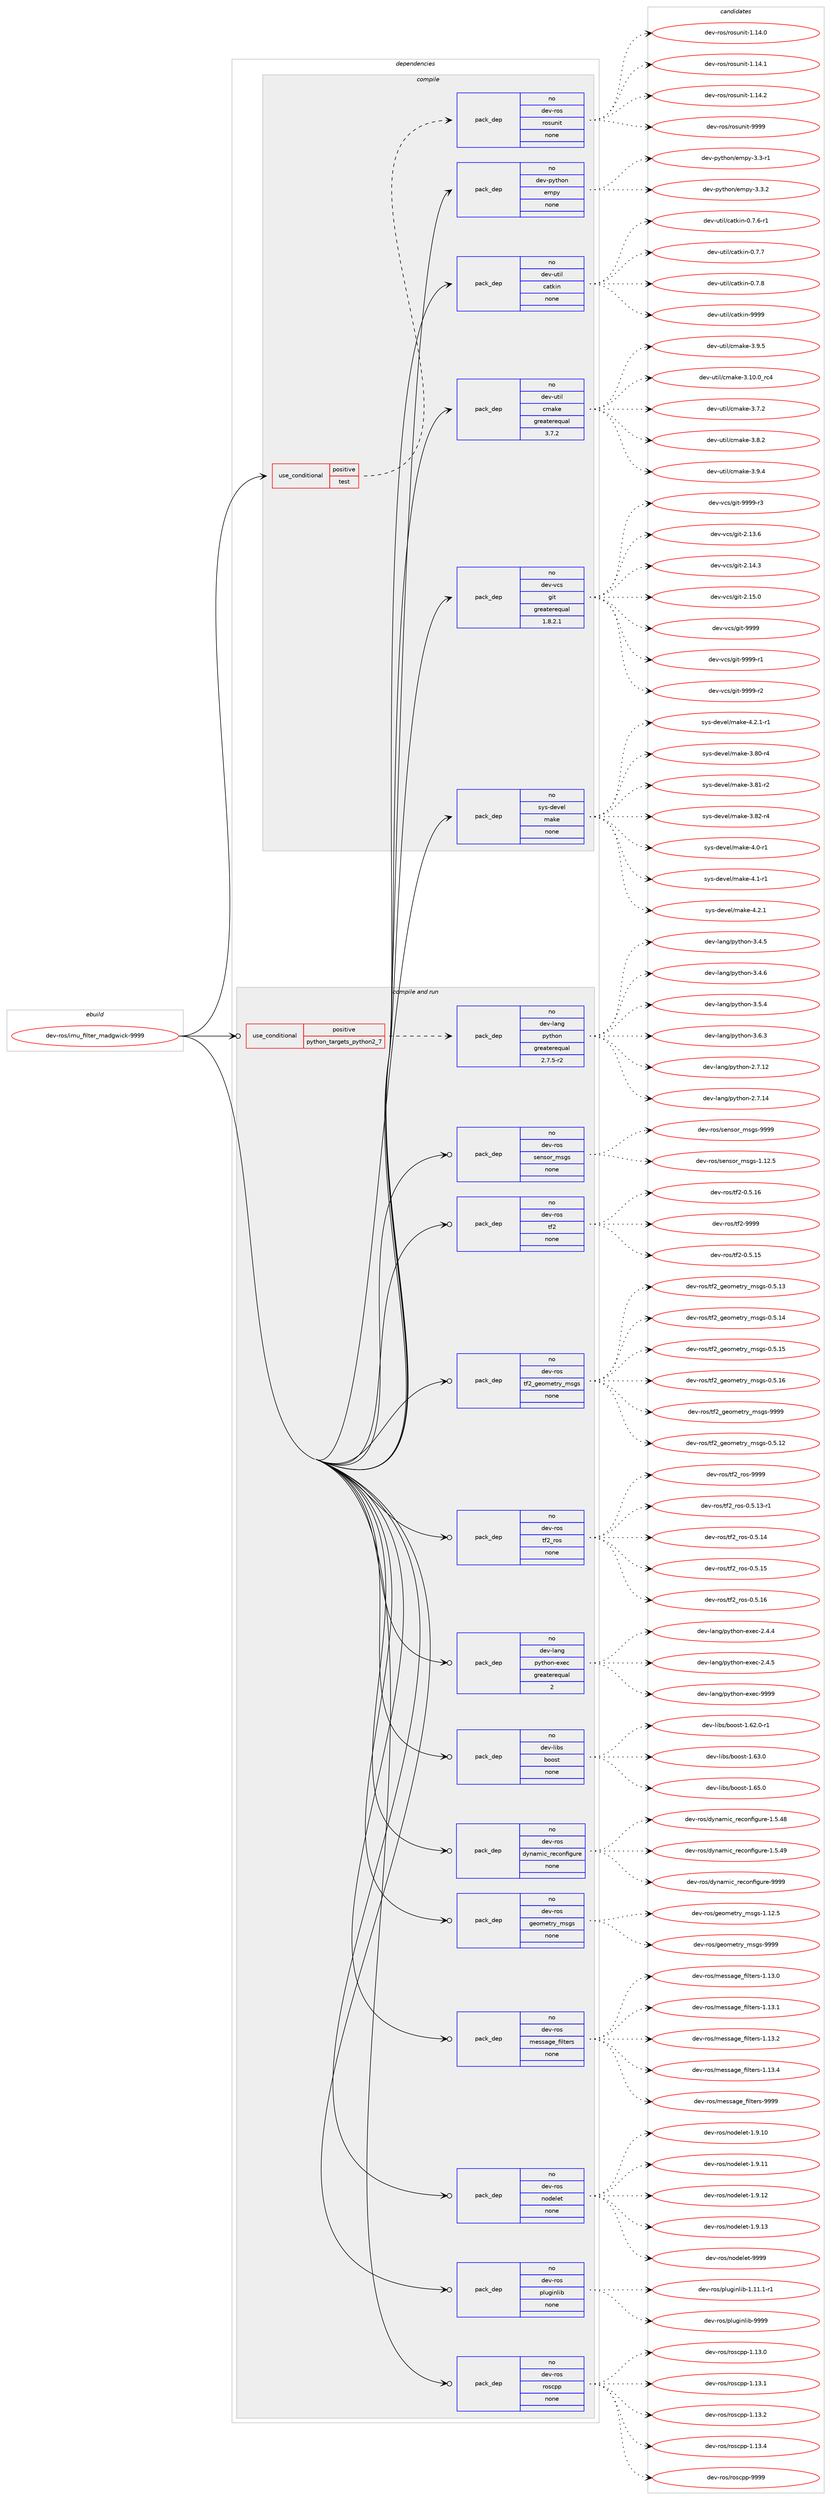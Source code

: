 digraph prolog {

# *************
# Graph options
# *************

newrank=true;
concentrate=true;
compound=true;
graph [rankdir=LR,fontname=Helvetica,fontsize=10,ranksep=1.5];#, ranksep=2.5, nodesep=0.2];
edge  [arrowhead=vee];
node  [fontname=Helvetica,fontsize=10];

# **********
# The ebuild
# **********

subgraph cluster_leftcol {
color=gray;
rank=same;
label=<<i>ebuild</i>>;
id [label="dev-ros/imu_filter_madgwick-9999", color=red, width=4, href="../dev-ros/imu_filter_madgwick-9999.svg"];
}

# ****************
# The dependencies
# ****************

subgraph cluster_midcol {
color=gray;
label=<<i>dependencies</i>>;
subgraph cluster_compile {
fillcolor="#eeeeee";
style=filled;
label=<<i>compile</i>>;
subgraph cond45540 {
dependency202962 [label=<<TABLE BORDER="0" CELLBORDER="1" CELLSPACING="0" CELLPADDING="4"><TR><TD ROWSPAN="3" CELLPADDING="10">use_conditional</TD></TR><TR><TD>positive</TD></TR><TR><TD>test</TD></TR></TABLE>>, shape=none, color=red];
subgraph pack153435 {
dependency202963 [label=<<TABLE BORDER="0" CELLBORDER="1" CELLSPACING="0" CELLPADDING="4" WIDTH="220"><TR><TD ROWSPAN="6" CELLPADDING="30">pack_dep</TD></TR><TR><TD WIDTH="110">no</TD></TR><TR><TD>dev-ros</TD></TR><TR><TD>rosunit</TD></TR><TR><TD>none</TD></TR><TR><TD></TD></TR></TABLE>>, shape=none, color=blue];
}
dependency202962:e -> dependency202963:w [weight=20,style="dashed",arrowhead="vee"];
}
id:e -> dependency202962:w [weight=20,style="solid",arrowhead="vee"];
subgraph pack153436 {
dependency202964 [label=<<TABLE BORDER="0" CELLBORDER="1" CELLSPACING="0" CELLPADDING="4" WIDTH="220"><TR><TD ROWSPAN="6" CELLPADDING="30">pack_dep</TD></TR><TR><TD WIDTH="110">no</TD></TR><TR><TD>dev-python</TD></TR><TR><TD>empy</TD></TR><TR><TD>none</TD></TR><TR><TD></TD></TR></TABLE>>, shape=none, color=blue];
}
id:e -> dependency202964:w [weight=20,style="solid",arrowhead="vee"];
subgraph pack153437 {
dependency202965 [label=<<TABLE BORDER="0" CELLBORDER="1" CELLSPACING="0" CELLPADDING="4" WIDTH="220"><TR><TD ROWSPAN="6" CELLPADDING="30">pack_dep</TD></TR><TR><TD WIDTH="110">no</TD></TR><TR><TD>dev-util</TD></TR><TR><TD>catkin</TD></TR><TR><TD>none</TD></TR><TR><TD></TD></TR></TABLE>>, shape=none, color=blue];
}
id:e -> dependency202965:w [weight=20,style="solid",arrowhead="vee"];
subgraph pack153438 {
dependency202966 [label=<<TABLE BORDER="0" CELLBORDER="1" CELLSPACING="0" CELLPADDING="4" WIDTH="220"><TR><TD ROWSPAN="6" CELLPADDING="30">pack_dep</TD></TR><TR><TD WIDTH="110">no</TD></TR><TR><TD>dev-util</TD></TR><TR><TD>cmake</TD></TR><TR><TD>greaterequal</TD></TR><TR><TD>3.7.2</TD></TR></TABLE>>, shape=none, color=blue];
}
id:e -> dependency202966:w [weight=20,style="solid",arrowhead="vee"];
subgraph pack153439 {
dependency202967 [label=<<TABLE BORDER="0" CELLBORDER="1" CELLSPACING="0" CELLPADDING="4" WIDTH="220"><TR><TD ROWSPAN="6" CELLPADDING="30">pack_dep</TD></TR><TR><TD WIDTH="110">no</TD></TR><TR><TD>dev-vcs</TD></TR><TR><TD>git</TD></TR><TR><TD>greaterequal</TD></TR><TR><TD>1.8.2.1</TD></TR></TABLE>>, shape=none, color=blue];
}
id:e -> dependency202967:w [weight=20,style="solid",arrowhead="vee"];
subgraph pack153440 {
dependency202968 [label=<<TABLE BORDER="0" CELLBORDER="1" CELLSPACING="0" CELLPADDING="4" WIDTH="220"><TR><TD ROWSPAN="6" CELLPADDING="30">pack_dep</TD></TR><TR><TD WIDTH="110">no</TD></TR><TR><TD>sys-devel</TD></TR><TR><TD>make</TD></TR><TR><TD>none</TD></TR><TR><TD></TD></TR></TABLE>>, shape=none, color=blue];
}
id:e -> dependency202968:w [weight=20,style="solid",arrowhead="vee"];
}
subgraph cluster_compileandrun {
fillcolor="#eeeeee";
style=filled;
label=<<i>compile and run</i>>;
subgraph cond45541 {
dependency202969 [label=<<TABLE BORDER="0" CELLBORDER="1" CELLSPACING="0" CELLPADDING="4"><TR><TD ROWSPAN="3" CELLPADDING="10">use_conditional</TD></TR><TR><TD>positive</TD></TR><TR><TD>python_targets_python2_7</TD></TR></TABLE>>, shape=none, color=red];
subgraph pack153441 {
dependency202970 [label=<<TABLE BORDER="0" CELLBORDER="1" CELLSPACING="0" CELLPADDING="4" WIDTH="220"><TR><TD ROWSPAN="6" CELLPADDING="30">pack_dep</TD></TR><TR><TD WIDTH="110">no</TD></TR><TR><TD>dev-lang</TD></TR><TR><TD>python</TD></TR><TR><TD>greaterequal</TD></TR><TR><TD>2.7.5-r2</TD></TR></TABLE>>, shape=none, color=blue];
}
dependency202969:e -> dependency202970:w [weight=20,style="dashed",arrowhead="vee"];
}
id:e -> dependency202969:w [weight=20,style="solid",arrowhead="odotvee"];
subgraph pack153442 {
dependency202971 [label=<<TABLE BORDER="0" CELLBORDER="1" CELLSPACING="0" CELLPADDING="4" WIDTH="220"><TR><TD ROWSPAN="6" CELLPADDING="30">pack_dep</TD></TR><TR><TD WIDTH="110">no</TD></TR><TR><TD>dev-lang</TD></TR><TR><TD>python-exec</TD></TR><TR><TD>greaterequal</TD></TR><TR><TD>2</TD></TR></TABLE>>, shape=none, color=blue];
}
id:e -> dependency202971:w [weight=20,style="solid",arrowhead="odotvee"];
subgraph pack153443 {
dependency202972 [label=<<TABLE BORDER="0" CELLBORDER="1" CELLSPACING="0" CELLPADDING="4" WIDTH="220"><TR><TD ROWSPAN="6" CELLPADDING="30">pack_dep</TD></TR><TR><TD WIDTH="110">no</TD></TR><TR><TD>dev-libs</TD></TR><TR><TD>boost</TD></TR><TR><TD>none</TD></TR><TR><TD></TD></TR></TABLE>>, shape=none, color=blue];
}
id:e -> dependency202972:w [weight=20,style="solid",arrowhead="odotvee"];
subgraph pack153444 {
dependency202973 [label=<<TABLE BORDER="0" CELLBORDER="1" CELLSPACING="0" CELLPADDING="4" WIDTH="220"><TR><TD ROWSPAN="6" CELLPADDING="30">pack_dep</TD></TR><TR><TD WIDTH="110">no</TD></TR><TR><TD>dev-ros</TD></TR><TR><TD>dynamic_reconfigure</TD></TR><TR><TD>none</TD></TR><TR><TD></TD></TR></TABLE>>, shape=none, color=blue];
}
id:e -> dependency202973:w [weight=20,style="solid",arrowhead="odotvee"];
subgraph pack153445 {
dependency202974 [label=<<TABLE BORDER="0" CELLBORDER="1" CELLSPACING="0" CELLPADDING="4" WIDTH="220"><TR><TD ROWSPAN="6" CELLPADDING="30">pack_dep</TD></TR><TR><TD WIDTH="110">no</TD></TR><TR><TD>dev-ros</TD></TR><TR><TD>geometry_msgs</TD></TR><TR><TD>none</TD></TR><TR><TD></TD></TR></TABLE>>, shape=none, color=blue];
}
id:e -> dependency202974:w [weight=20,style="solid",arrowhead="odotvee"];
subgraph pack153446 {
dependency202975 [label=<<TABLE BORDER="0" CELLBORDER="1" CELLSPACING="0" CELLPADDING="4" WIDTH="220"><TR><TD ROWSPAN="6" CELLPADDING="30">pack_dep</TD></TR><TR><TD WIDTH="110">no</TD></TR><TR><TD>dev-ros</TD></TR><TR><TD>message_filters</TD></TR><TR><TD>none</TD></TR><TR><TD></TD></TR></TABLE>>, shape=none, color=blue];
}
id:e -> dependency202975:w [weight=20,style="solid",arrowhead="odotvee"];
subgraph pack153447 {
dependency202976 [label=<<TABLE BORDER="0" CELLBORDER="1" CELLSPACING="0" CELLPADDING="4" WIDTH="220"><TR><TD ROWSPAN="6" CELLPADDING="30">pack_dep</TD></TR><TR><TD WIDTH="110">no</TD></TR><TR><TD>dev-ros</TD></TR><TR><TD>nodelet</TD></TR><TR><TD>none</TD></TR><TR><TD></TD></TR></TABLE>>, shape=none, color=blue];
}
id:e -> dependency202976:w [weight=20,style="solid",arrowhead="odotvee"];
subgraph pack153448 {
dependency202977 [label=<<TABLE BORDER="0" CELLBORDER="1" CELLSPACING="0" CELLPADDING="4" WIDTH="220"><TR><TD ROWSPAN="6" CELLPADDING="30">pack_dep</TD></TR><TR><TD WIDTH="110">no</TD></TR><TR><TD>dev-ros</TD></TR><TR><TD>pluginlib</TD></TR><TR><TD>none</TD></TR><TR><TD></TD></TR></TABLE>>, shape=none, color=blue];
}
id:e -> dependency202977:w [weight=20,style="solid",arrowhead="odotvee"];
subgraph pack153449 {
dependency202978 [label=<<TABLE BORDER="0" CELLBORDER="1" CELLSPACING="0" CELLPADDING="4" WIDTH="220"><TR><TD ROWSPAN="6" CELLPADDING="30">pack_dep</TD></TR><TR><TD WIDTH="110">no</TD></TR><TR><TD>dev-ros</TD></TR><TR><TD>roscpp</TD></TR><TR><TD>none</TD></TR><TR><TD></TD></TR></TABLE>>, shape=none, color=blue];
}
id:e -> dependency202978:w [weight=20,style="solid",arrowhead="odotvee"];
subgraph pack153450 {
dependency202979 [label=<<TABLE BORDER="0" CELLBORDER="1" CELLSPACING="0" CELLPADDING="4" WIDTH="220"><TR><TD ROWSPAN="6" CELLPADDING="30">pack_dep</TD></TR><TR><TD WIDTH="110">no</TD></TR><TR><TD>dev-ros</TD></TR><TR><TD>sensor_msgs</TD></TR><TR><TD>none</TD></TR><TR><TD></TD></TR></TABLE>>, shape=none, color=blue];
}
id:e -> dependency202979:w [weight=20,style="solid",arrowhead="odotvee"];
subgraph pack153451 {
dependency202980 [label=<<TABLE BORDER="0" CELLBORDER="1" CELLSPACING="0" CELLPADDING="4" WIDTH="220"><TR><TD ROWSPAN="6" CELLPADDING="30">pack_dep</TD></TR><TR><TD WIDTH="110">no</TD></TR><TR><TD>dev-ros</TD></TR><TR><TD>tf2</TD></TR><TR><TD>none</TD></TR><TR><TD></TD></TR></TABLE>>, shape=none, color=blue];
}
id:e -> dependency202980:w [weight=20,style="solid",arrowhead="odotvee"];
subgraph pack153452 {
dependency202981 [label=<<TABLE BORDER="0" CELLBORDER="1" CELLSPACING="0" CELLPADDING="4" WIDTH="220"><TR><TD ROWSPAN="6" CELLPADDING="30">pack_dep</TD></TR><TR><TD WIDTH="110">no</TD></TR><TR><TD>dev-ros</TD></TR><TR><TD>tf2_geometry_msgs</TD></TR><TR><TD>none</TD></TR><TR><TD></TD></TR></TABLE>>, shape=none, color=blue];
}
id:e -> dependency202981:w [weight=20,style="solid",arrowhead="odotvee"];
subgraph pack153453 {
dependency202982 [label=<<TABLE BORDER="0" CELLBORDER="1" CELLSPACING="0" CELLPADDING="4" WIDTH="220"><TR><TD ROWSPAN="6" CELLPADDING="30">pack_dep</TD></TR><TR><TD WIDTH="110">no</TD></TR><TR><TD>dev-ros</TD></TR><TR><TD>tf2_ros</TD></TR><TR><TD>none</TD></TR><TR><TD></TD></TR></TABLE>>, shape=none, color=blue];
}
id:e -> dependency202982:w [weight=20,style="solid",arrowhead="odotvee"];
}
subgraph cluster_run {
fillcolor="#eeeeee";
style=filled;
label=<<i>run</i>>;
}
}

# **************
# The candidates
# **************

subgraph cluster_choices {
rank=same;
color=gray;
label=<<i>candidates</i>>;

subgraph choice153435 {
color=black;
nodesep=1;
choice100101118451141111154711411111511711010511645494649524648 [label="dev-ros/rosunit-1.14.0", color=red, width=4,href="../dev-ros/rosunit-1.14.0.svg"];
choice100101118451141111154711411111511711010511645494649524649 [label="dev-ros/rosunit-1.14.1", color=red, width=4,href="../dev-ros/rosunit-1.14.1.svg"];
choice100101118451141111154711411111511711010511645494649524650 [label="dev-ros/rosunit-1.14.2", color=red, width=4,href="../dev-ros/rosunit-1.14.2.svg"];
choice10010111845114111115471141111151171101051164557575757 [label="dev-ros/rosunit-9999", color=red, width=4,href="../dev-ros/rosunit-9999.svg"];
dependency202963:e -> choice100101118451141111154711411111511711010511645494649524648:w [style=dotted,weight="100"];
dependency202963:e -> choice100101118451141111154711411111511711010511645494649524649:w [style=dotted,weight="100"];
dependency202963:e -> choice100101118451141111154711411111511711010511645494649524650:w [style=dotted,weight="100"];
dependency202963:e -> choice10010111845114111115471141111151171101051164557575757:w [style=dotted,weight="100"];
}
subgraph choice153436 {
color=black;
nodesep=1;
choice1001011184511212111610411111047101109112121455146514511449 [label="dev-python/empy-3.3-r1", color=red, width=4,href="../dev-python/empy-3.3-r1.svg"];
choice1001011184511212111610411111047101109112121455146514650 [label="dev-python/empy-3.3.2", color=red, width=4,href="../dev-python/empy-3.3.2.svg"];
dependency202964:e -> choice1001011184511212111610411111047101109112121455146514511449:w [style=dotted,weight="100"];
dependency202964:e -> choice1001011184511212111610411111047101109112121455146514650:w [style=dotted,weight="100"];
}
subgraph choice153437 {
color=black;
nodesep=1;
choice100101118451171161051084799971161071051104548465546544511449 [label="dev-util/catkin-0.7.6-r1", color=red, width=4,href="../dev-util/catkin-0.7.6-r1.svg"];
choice10010111845117116105108479997116107105110454846554655 [label="dev-util/catkin-0.7.7", color=red, width=4,href="../dev-util/catkin-0.7.7.svg"];
choice10010111845117116105108479997116107105110454846554656 [label="dev-util/catkin-0.7.8", color=red, width=4,href="../dev-util/catkin-0.7.8.svg"];
choice100101118451171161051084799971161071051104557575757 [label="dev-util/catkin-9999", color=red, width=4,href="../dev-util/catkin-9999.svg"];
dependency202965:e -> choice100101118451171161051084799971161071051104548465546544511449:w [style=dotted,weight="100"];
dependency202965:e -> choice10010111845117116105108479997116107105110454846554655:w [style=dotted,weight="100"];
dependency202965:e -> choice10010111845117116105108479997116107105110454846554656:w [style=dotted,weight="100"];
dependency202965:e -> choice100101118451171161051084799971161071051104557575757:w [style=dotted,weight="100"];
}
subgraph choice153438 {
color=black;
nodesep=1;
choice1001011184511711610510847991099710710145514649484648951149952 [label="dev-util/cmake-3.10.0_rc4", color=red, width=4,href="../dev-util/cmake-3.10.0_rc4.svg"];
choice10010111845117116105108479910997107101455146554650 [label="dev-util/cmake-3.7.2", color=red, width=4,href="../dev-util/cmake-3.7.2.svg"];
choice10010111845117116105108479910997107101455146564650 [label="dev-util/cmake-3.8.2", color=red, width=4,href="../dev-util/cmake-3.8.2.svg"];
choice10010111845117116105108479910997107101455146574652 [label="dev-util/cmake-3.9.4", color=red, width=4,href="../dev-util/cmake-3.9.4.svg"];
choice10010111845117116105108479910997107101455146574653 [label="dev-util/cmake-3.9.5", color=red, width=4,href="../dev-util/cmake-3.9.5.svg"];
dependency202966:e -> choice1001011184511711610510847991099710710145514649484648951149952:w [style=dotted,weight="100"];
dependency202966:e -> choice10010111845117116105108479910997107101455146554650:w [style=dotted,weight="100"];
dependency202966:e -> choice10010111845117116105108479910997107101455146564650:w [style=dotted,weight="100"];
dependency202966:e -> choice10010111845117116105108479910997107101455146574652:w [style=dotted,weight="100"];
dependency202966:e -> choice10010111845117116105108479910997107101455146574653:w [style=dotted,weight="100"];
}
subgraph choice153439 {
color=black;
nodesep=1;
choice10010111845118991154710310511645504649514654 [label="dev-vcs/git-2.13.6", color=red, width=4,href="../dev-vcs/git-2.13.6.svg"];
choice10010111845118991154710310511645504649524651 [label="dev-vcs/git-2.14.3", color=red, width=4,href="../dev-vcs/git-2.14.3.svg"];
choice10010111845118991154710310511645504649534648 [label="dev-vcs/git-2.15.0", color=red, width=4,href="../dev-vcs/git-2.15.0.svg"];
choice1001011184511899115471031051164557575757 [label="dev-vcs/git-9999", color=red, width=4,href="../dev-vcs/git-9999.svg"];
choice10010111845118991154710310511645575757574511449 [label="dev-vcs/git-9999-r1", color=red, width=4,href="../dev-vcs/git-9999-r1.svg"];
choice10010111845118991154710310511645575757574511450 [label="dev-vcs/git-9999-r2", color=red, width=4,href="../dev-vcs/git-9999-r2.svg"];
choice10010111845118991154710310511645575757574511451 [label="dev-vcs/git-9999-r3", color=red, width=4,href="../dev-vcs/git-9999-r3.svg"];
dependency202967:e -> choice10010111845118991154710310511645504649514654:w [style=dotted,weight="100"];
dependency202967:e -> choice10010111845118991154710310511645504649524651:w [style=dotted,weight="100"];
dependency202967:e -> choice10010111845118991154710310511645504649534648:w [style=dotted,weight="100"];
dependency202967:e -> choice1001011184511899115471031051164557575757:w [style=dotted,weight="100"];
dependency202967:e -> choice10010111845118991154710310511645575757574511449:w [style=dotted,weight="100"];
dependency202967:e -> choice10010111845118991154710310511645575757574511450:w [style=dotted,weight="100"];
dependency202967:e -> choice10010111845118991154710310511645575757574511451:w [style=dotted,weight="100"];
}
subgraph choice153440 {
color=black;
nodesep=1;
choice11512111545100101118101108471099710710145514656484511452 [label="sys-devel/make-3.80-r4", color=red, width=4,href="../sys-devel/make-3.80-r4.svg"];
choice11512111545100101118101108471099710710145514656494511450 [label="sys-devel/make-3.81-r2", color=red, width=4,href="../sys-devel/make-3.81-r2.svg"];
choice11512111545100101118101108471099710710145514656504511452 [label="sys-devel/make-3.82-r4", color=red, width=4,href="../sys-devel/make-3.82-r4.svg"];
choice115121115451001011181011084710997107101455246484511449 [label="sys-devel/make-4.0-r1", color=red, width=4,href="../sys-devel/make-4.0-r1.svg"];
choice115121115451001011181011084710997107101455246494511449 [label="sys-devel/make-4.1-r1", color=red, width=4,href="../sys-devel/make-4.1-r1.svg"];
choice115121115451001011181011084710997107101455246504649 [label="sys-devel/make-4.2.1", color=red, width=4,href="../sys-devel/make-4.2.1.svg"];
choice1151211154510010111810110847109971071014552465046494511449 [label="sys-devel/make-4.2.1-r1", color=red, width=4,href="../sys-devel/make-4.2.1-r1.svg"];
dependency202968:e -> choice11512111545100101118101108471099710710145514656484511452:w [style=dotted,weight="100"];
dependency202968:e -> choice11512111545100101118101108471099710710145514656494511450:w [style=dotted,weight="100"];
dependency202968:e -> choice11512111545100101118101108471099710710145514656504511452:w [style=dotted,weight="100"];
dependency202968:e -> choice115121115451001011181011084710997107101455246484511449:w [style=dotted,weight="100"];
dependency202968:e -> choice115121115451001011181011084710997107101455246494511449:w [style=dotted,weight="100"];
dependency202968:e -> choice115121115451001011181011084710997107101455246504649:w [style=dotted,weight="100"];
dependency202968:e -> choice1151211154510010111810110847109971071014552465046494511449:w [style=dotted,weight="100"];
}
subgraph choice153441 {
color=black;
nodesep=1;
choice10010111845108971101034711212111610411111045504655464950 [label="dev-lang/python-2.7.12", color=red, width=4,href="../dev-lang/python-2.7.12.svg"];
choice10010111845108971101034711212111610411111045504655464952 [label="dev-lang/python-2.7.14", color=red, width=4,href="../dev-lang/python-2.7.14.svg"];
choice100101118451089711010347112121116104111110455146524653 [label="dev-lang/python-3.4.5", color=red, width=4,href="../dev-lang/python-3.4.5.svg"];
choice100101118451089711010347112121116104111110455146524654 [label="dev-lang/python-3.4.6", color=red, width=4,href="../dev-lang/python-3.4.6.svg"];
choice100101118451089711010347112121116104111110455146534652 [label="dev-lang/python-3.5.4", color=red, width=4,href="../dev-lang/python-3.5.4.svg"];
choice100101118451089711010347112121116104111110455146544651 [label="dev-lang/python-3.6.3", color=red, width=4,href="../dev-lang/python-3.6.3.svg"];
dependency202970:e -> choice10010111845108971101034711212111610411111045504655464950:w [style=dotted,weight="100"];
dependency202970:e -> choice10010111845108971101034711212111610411111045504655464952:w [style=dotted,weight="100"];
dependency202970:e -> choice100101118451089711010347112121116104111110455146524653:w [style=dotted,weight="100"];
dependency202970:e -> choice100101118451089711010347112121116104111110455146524654:w [style=dotted,weight="100"];
dependency202970:e -> choice100101118451089711010347112121116104111110455146534652:w [style=dotted,weight="100"];
dependency202970:e -> choice100101118451089711010347112121116104111110455146544651:w [style=dotted,weight="100"];
}
subgraph choice153442 {
color=black;
nodesep=1;
choice1001011184510897110103471121211161041111104510112010199455046524652 [label="dev-lang/python-exec-2.4.4", color=red, width=4,href="../dev-lang/python-exec-2.4.4.svg"];
choice1001011184510897110103471121211161041111104510112010199455046524653 [label="dev-lang/python-exec-2.4.5", color=red, width=4,href="../dev-lang/python-exec-2.4.5.svg"];
choice10010111845108971101034711212111610411111045101120101994557575757 [label="dev-lang/python-exec-9999", color=red, width=4,href="../dev-lang/python-exec-9999.svg"];
dependency202971:e -> choice1001011184510897110103471121211161041111104510112010199455046524652:w [style=dotted,weight="100"];
dependency202971:e -> choice1001011184510897110103471121211161041111104510112010199455046524653:w [style=dotted,weight="100"];
dependency202971:e -> choice10010111845108971101034711212111610411111045101120101994557575757:w [style=dotted,weight="100"];
}
subgraph choice153443 {
color=black;
nodesep=1;
choice10010111845108105981154798111111115116454946545046484511449 [label="dev-libs/boost-1.62.0-r1", color=red, width=4,href="../dev-libs/boost-1.62.0-r1.svg"];
choice1001011184510810598115479811111111511645494654514648 [label="dev-libs/boost-1.63.0", color=red, width=4,href="../dev-libs/boost-1.63.0.svg"];
choice1001011184510810598115479811111111511645494654534648 [label="dev-libs/boost-1.65.0", color=red, width=4,href="../dev-libs/boost-1.65.0.svg"];
dependency202972:e -> choice10010111845108105981154798111111115116454946545046484511449:w [style=dotted,weight="100"];
dependency202972:e -> choice1001011184510810598115479811111111511645494654514648:w [style=dotted,weight="100"];
dependency202972:e -> choice1001011184510810598115479811111111511645494654534648:w [style=dotted,weight="100"];
}
subgraph choice153444 {
color=black;
nodesep=1;
choice10010111845114111115471001211109710910599951141019911111010210510311711410145494653465256 [label="dev-ros/dynamic_reconfigure-1.5.48", color=red, width=4,href="../dev-ros/dynamic_reconfigure-1.5.48.svg"];
choice10010111845114111115471001211109710910599951141019911111010210510311711410145494653465257 [label="dev-ros/dynamic_reconfigure-1.5.49", color=red, width=4,href="../dev-ros/dynamic_reconfigure-1.5.49.svg"];
choice1001011184511411111547100121110971091059995114101991111101021051031171141014557575757 [label="dev-ros/dynamic_reconfigure-9999", color=red, width=4,href="../dev-ros/dynamic_reconfigure-9999.svg"];
dependency202973:e -> choice10010111845114111115471001211109710910599951141019911111010210510311711410145494653465256:w [style=dotted,weight="100"];
dependency202973:e -> choice10010111845114111115471001211109710910599951141019911111010210510311711410145494653465257:w [style=dotted,weight="100"];
dependency202973:e -> choice1001011184511411111547100121110971091059995114101991111101021051031171141014557575757:w [style=dotted,weight="100"];
}
subgraph choice153445 {
color=black;
nodesep=1;
choice10010111845114111115471031011111091011161141219510911510311545494649504653 [label="dev-ros/geometry_msgs-1.12.5", color=red, width=4,href="../dev-ros/geometry_msgs-1.12.5.svg"];
choice1001011184511411111547103101111109101116114121951091151031154557575757 [label="dev-ros/geometry_msgs-9999", color=red, width=4,href="../dev-ros/geometry_msgs-9999.svg"];
dependency202974:e -> choice10010111845114111115471031011111091011161141219510911510311545494649504653:w [style=dotted,weight="100"];
dependency202974:e -> choice1001011184511411111547103101111109101116114121951091151031154557575757:w [style=dotted,weight="100"];
}
subgraph choice153446 {
color=black;
nodesep=1;
choice1001011184511411111547109101115115971031019510210510811610111411545494649514648 [label="dev-ros/message_filters-1.13.0", color=red, width=4,href="../dev-ros/message_filters-1.13.0.svg"];
choice1001011184511411111547109101115115971031019510210510811610111411545494649514649 [label="dev-ros/message_filters-1.13.1", color=red, width=4,href="../dev-ros/message_filters-1.13.1.svg"];
choice1001011184511411111547109101115115971031019510210510811610111411545494649514650 [label="dev-ros/message_filters-1.13.2", color=red, width=4,href="../dev-ros/message_filters-1.13.2.svg"];
choice1001011184511411111547109101115115971031019510210510811610111411545494649514652 [label="dev-ros/message_filters-1.13.4", color=red, width=4,href="../dev-ros/message_filters-1.13.4.svg"];
choice100101118451141111154710910111511597103101951021051081161011141154557575757 [label="dev-ros/message_filters-9999", color=red, width=4,href="../dev-ros/message_filters-9999.svg"];
dependency202975:e -> choice1001011184511411111547109101115115971031019510210510811610111411545494649514648:w [style=dotted,weight="100"];
dependency202975:e -> choice1001011184511411111547109101115115971031019510210510811610111411545494649514649:w [style=dotted,weight="100"];
dependency202975:e -> choice1001011184511411111547109101115115971031019510210510811610111411545494649514650:w [style=dotted,weight="100"];
dependency202975:e -> choice1001011184511411111547109101115115971031019510210510811610111411545494649514652:w [style=dotted,weight="100"];
dependency202975:e -> choice100101118451141111154710910111511597103101951021051081161011141154557575757:w [style=dotted,weight="100"];
}
subgraph choice153447 {
color=black;
nodesep=1;
choice100101118451141111154711011110010110810111645494657464948 [label="dev-ros/nodelet-1.9.10", color=red, width=4,href="../dev-ros/nodelet-1.9.10.svg"];
choice100101118451141111154711011110010110810111645494657464949 [label="dev-ros/nodelet-1.9.11", color=red, width=4,href="../dev-ros/nodelet-1.9.11.svg"];
choice100101118451141111154711011110010110810111645494657464950 [label="dev-ros/nodelet-1.9.12", color=red, width=4,href="../dev-ros/nodelet-1.9.12.svg"];
choice100101118451141111154711011110010110810111645494657464951 [label="dev-ros/nodelet-1.9.13", color=red, width=4,href="../dev-ros/nodelet-1.9.13.svg"];
choice10010111845114111115471101111001011081011164557575757 [label="dev-ros/nodelet-9999", color=red, width=4,href="../dev-ros/nodelet-9999.svg"];
dependency202976:e -> choice100101118451141111154711011110010110810111645494657464948:w [style=dotted,weight="100"];
dependency202976:e -> choice100101118451141111154711011110010110810111645494657464949:w [style=dotted,weight="100"];
dependency202976:e -> choice100101118451141111154711011110010110810111645494657464950:w [style=dotted,weight="100"];
dependency202976:e -> choice100101118451141111154711011110010110810111645494657464951:w [style=dotted,weight="100"];
dependency202976:e -> choice10010111845114111115471101111001011081011164557575757:w [style=dotted,weight="100"];
}
subgraph choice153448 {
color=black;
nodesep=1;
choice100101118451141111154711210811710310511010810598454946494946494511449 [label="dev-ros/pluginlib-1.11.1-r1", color=red, width=4,href="../dev-ros/pluginlib-1.11.1-r1.svg"];
choice1001011184511411111547112108117103105110108105984557575757 [label="dev-ros/pluginlib-9999", color=red, width=4,href="../dev-ros/pluginlib-9999.svg"];
dependency202977:e -> choice100101118451141111154711210811710310511010810598454946494946494511449:w [style=dotted,weight="100"];
dependency202977:e -> choice1001011184511411111547112108117103105110108105984557575757:w [style=dotted,weight="100"];
}
subgraph choice153449 {
color=black;
nodesep=1;
choice10010111845114111115471141111159911211245494649514648 [label="dev-ros/roscpp-1.13.0", color=red, width=4,href="../dev-ros/roscpp-1.13.0.svg"];
choice10010111845114111115471141111159911211245494649514649 [label="dev-ros/roscpp-1.13.1", color=red, width=4,href="../dev-ros/roscpp-1.13.1.svg"];
choice10010111845114111115471141111159911211245494649514650 [label="dev-ros/roscpp-1.13.2", color=red, width=4,href="../dev-ros/roscpp-1.13.2.svg"];
choice10010111845114111115471141111159911211245494649514652 [label="dev-ros/roscpp-1.13.4", color=red, width=4,href="../dev-ros/roscpp-1.13.4.svg"];
choice1001011184511411111547114111115991121124557575757 [label="dev-ros/roscpp-9999", color=red, width=4,href="../dev-ros/roscpp-9999.svg"];
dependency202978:e -> choice10010111845114111115471141111159911211245494649514648:w [style=dotted,weight="100"];
dependency202978:e -> choice10010111845114111115471141111159911211245494649514649:w [style=dotted,weight="100"];
dependency202978:e -> choice10010111845114111115471141111159911211245494649514650:w [style=dotted,weight="100"];
dependency202978:e -> choice10010111845114111115471141111159911211245494649514652:w [style=dotted,weight="100"];
dependency202978:e -> choice1001011184511411111547114111115991121124557575757:w [style=dotted,weight="100"];
}
subgraph choice153450 {
color=black;
nodesep=1;
choice10010111845114111115471151011101151111149510911510311545494649504653 [label="dev-ros/sensor_msgs-1.12.5", color=red, width=4,href="../dev-ros/sensor_msgs-1.12.5.svg"];
choice1001011184511411111547115101110115111114951091151031154557575757 [label="dev-ros/sensor_msgs-9999", color=red, width=4,href="../dev-ros/sensor_msgs-9999.svg"];
dependency202979:e -> choice10010111845114111115471151011101151111149510911510311545494649504653:w [style=dotted,weight="100"];
dependency202979:e -> choice1001011184511411111547115101110115111114951091151031154557575757:w [style=dotted,weight="100"];
}
subgraph choice153451 {
color=black;
nodesep=1;
choice10010111845114111115471161025045484653464953 [label="dev-ros/tf2-0.5.15", color=red, width=4,href="../dev-ros/tf2-0.5.15.svg"];
choice10010111845114111115471161025045484653464954 [label="dev-ros/tf2-0.5.16", color=red, width=4,href="../dev-ros/tf2-0.5.16.svg"];
choice1001011184511411111547116102504557575757 [label="dev-ros/tf2-9999", color=red, width=4,href="../dev-ros/tf2-9999.svg"];
dependency202980:e -> choice10010111845114111115471161025045484653464953:w [style=dotted,weight="100"];
dependency202980:e -> choice10010111845114111115471161025045484653464954:w [style=dotted,weight="100"];
dependency202980:e -> choice1001011184511411111547116102504557575757:w [style=dotted,weight="100"];
}
subgraph choice153452 {
color=black;
nodesep=1;
choice100101118451141111154711610250951031011111091011161141219510911510311545484653464950 [label="dev-ros/tf2_geometry_msgs-0.5.12", color=red, width=4,href="../dev-ros/tf2_geometry_msgs-0.5.12.svg"];
choice100101118451141111154711610250951031011111091011161141219510911510311545484653464951 [label="dev-ros/tf2_geometry_msgs-0.5.13", color=red, width=4,href="../dev-ros/tf2_geometry_msgs-0.5.13.svg"];
choice100101118451141111154711610250951031011111091011161141219510911510311545484653464952 [label="dev-ros/tf2_geometry_msgs-0.5.14", color=red, width=4,href="../dev-ros/tf2_geometry_msgs-0.5.14.svg"];
choice100101118451141111154711610250951031011111091011161141219510911510311545484653464953 [label="dev-ros/tf2_geometry_msgs-0.5.15", color=red, width=4,href="../dev-ros/tf2_geometry_msgs-0.5.15.svg"];
choice100101118451141111154711610250951031011111091011161141219510911510311545484653464954 [label="dev-ros/tf2_geometry_msgs-0.5.16", color=red, width=4,href="../dev-ros/tf2_geometry_msgs-0.5.16.svg"];
choice10010111845114111115471161025095103101111109101116114121951091151031154557575757 [label="dev-ros/tf2_geometry_msgs-9999", color=red, width=4,href="../dev-ros/tf2_geometry_msgs-9999.svg"];
dependency202981:e -> choice100101118451141111154711610250951031011111091011161141219510911510311545484653464950:w [style=dotted,weight="100"];
dependency202981:e -> choice100101118451141111154711610250951031011111091011161141219510911510311545484653464951:w [style=dotted,weight="100"];
dependency202981:e -> choice100101118451141111154711610250951031011111091011161141219510911510311545484653464952:w [style=dotted,weight="100"];
dependency202981:e -> choice100101118451141111154711610250951031011111091011161141219510911510311545484653464953:w [style=dotted,weight="100"];
dependency202981:e -> choice100101118451141111154711610250951031011111091011161141219510911510311545484653464954:w [style=dotted,weight="100"];
dependency202981:e -> choice10010111845114111115471161025095103101111109101116114121951091151031154557575757:w [style=dotted,weight="100"];
}
subgraph choice153453 {
color=black;
nodesep=1;
choice10010111845114111115471161025095114111115454846534649514511449 [label="dev-ros/tf2_ros-0.5.13-r1", color=red, width=4,href="../dev-ros/tf2_ros-0.5.13-r1.svg"];
choice1001011184511411111547116102509511411111545484653464952 [label="dev-ros/tf2_ros-0.5.14", color=red, width=4,href="../dev-ros/tf2_ros-0.5.14.svg"];
choice1001011184511411111547116102509511411111545484653464953 [label="dev-ros/tf2_ros-0.5.15", color=red, width=4,href="../dev-ros/tf2_ros-0.5.15.svg"];
choice1001011184511411111547116102509511411111545484653464954 [label="dev-ros/tf2_ros-0.5.16", color=red, width=4,href="../dev-ros/tf2_ros-0.5.16.svg"];
choice100101118451141111154711610250951141111154557575757 [label="dev-ros/tf2_ros-9999", color=red, width=4,href="../dev-ros/tf2_ros-9999.svg"];
dependency202982:e -> choice10010111845114111115471161025095114111115454846534649514511449:w [style=dotted,weight="100"];
dependency202982:e -> choice1001011184511411111547116102509511411111545484653464952:w [style=dotted,weight="100"];
dependency202982:e -> choice1001011184511411111547116102509511411111545484653464953:w [style=dotted,weight="100"];
dependency202982:e -> choice1001011184511411111547116102509511411111545484653464954:w [style=dotted,weight="100"];
dependency202982:e -> choice100101118451141111154711610250951141111154557575757:w [style=dotted,weight="100"];
}
}

}
